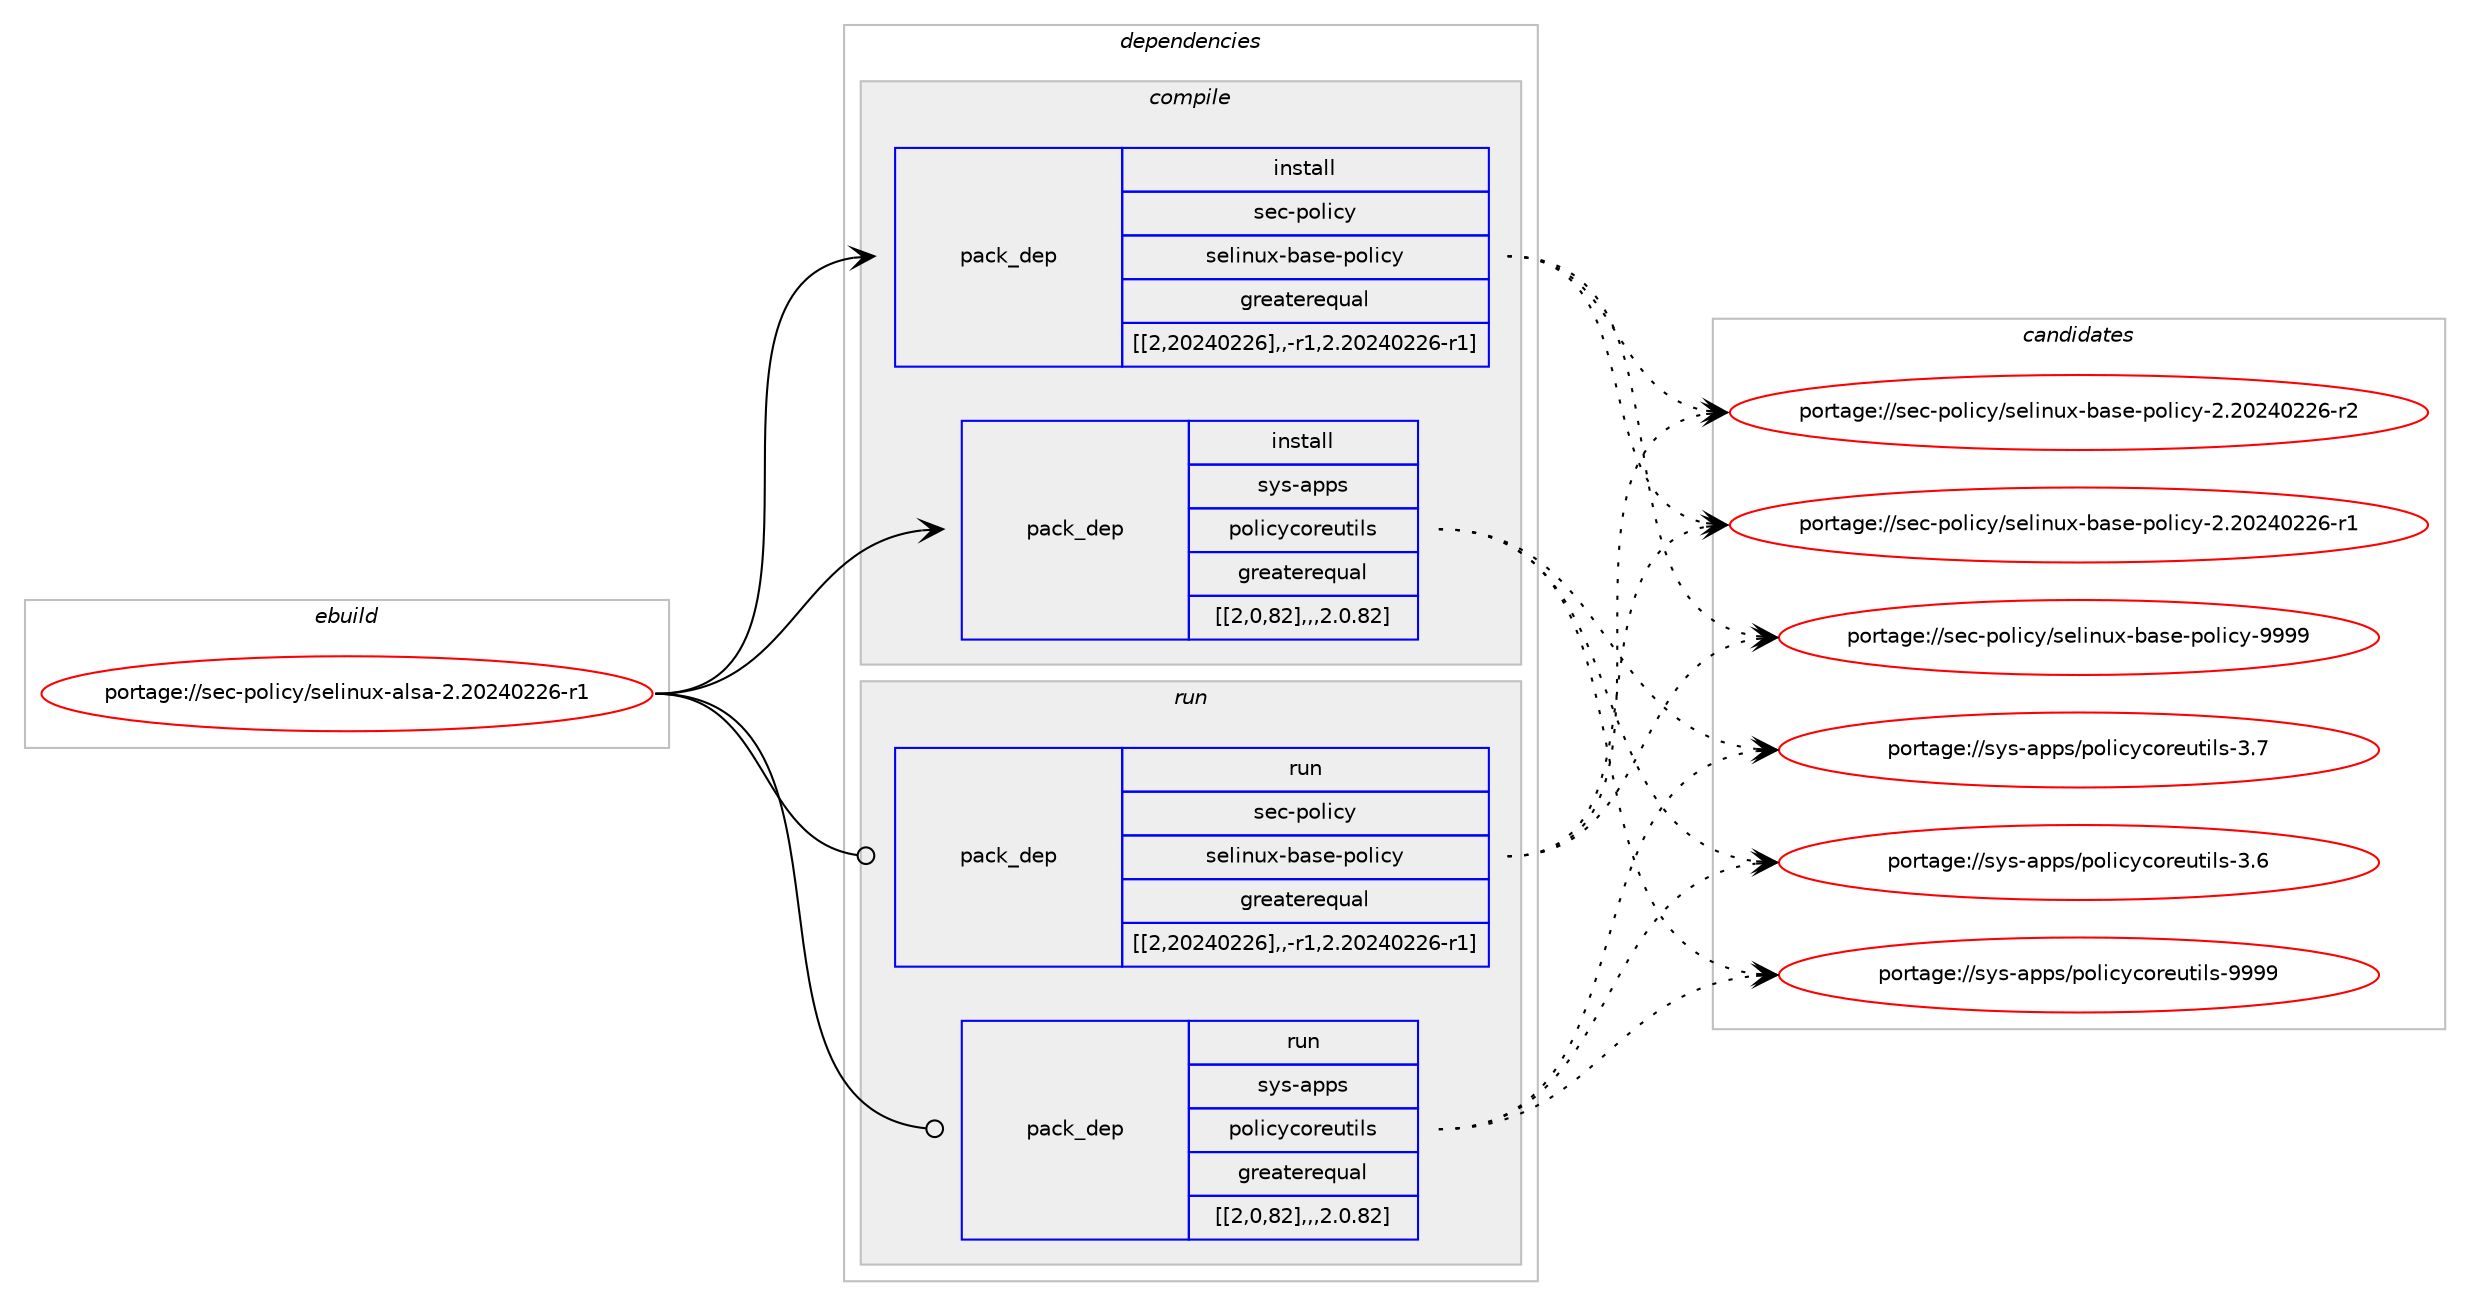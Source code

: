 digraph prolog {

# *************
# Graph options
# *************

newrank=true;
concentrate=true;
compound=true;
graph [rankdir=LR,fontname=Helvetica,fontsize=10,ranksep=1.5];#, ranksep=2.5, nodesep=0.2];
edge  [arrowhead=vee];
node  [fontname=Helvetica,fontsize=10];

# **********
# The ebuild
# **********

subgraph cluster_leftcol {
color=gray;
label=<<i>ebuild</i>>;
id [label="portage://sec-policy/selinux-alsa-2.20240226-r1", color=red, width=4, href="../sec-policy/selinux-alsa-2.20240226-r1.svg"];
}

# ****************
# The dependencies
# ****************

subgraph cluster_midcol {
color=gray;
label=<<i>dependencies</i>>;
subgraph cluster_compile {
fillcolor="#eeeeee";
style=filled;
label=<<i>compile</i>>;
subgraph pack307641 {
dependency424553 [label=<<TABLE BORDER="0" CELLBORDER="1" CELLSPACING="0" CELLPADDING="4" WIDTH="220"><TR><TD ROWSPAN="6" CELLPADDING="30">pack_dep</TD></TR><TR><TD WIDTH="110">install</TD></TR><TR><TD>sec-policy</TD></TR><TR><TD>selinux-base-policy</TD></TR><TR><TD>greaterequal</TD></TR><TR><TD>[[2,20240226],,-r1,2.20240226-r1]</TD></TR></TABLE>>, shape=none, color=blue];
}
id:e -> dependency424553:w [weight=20,style="solid",arrowhead="vee"];
subgraph pack307642 {
dependency424554 [label=<<TABLE BORDER="0" CELLBORDER="1" CELLSPACING="0" CELLPADDING="4" WIDTH="220"><TR><TD ROWSPAN="6" CELLPADDING="30">pack_dep</TD></TR><TR><TD WIDTH="110">install</TD></TR><TR><TD>sys-apps</TD></TR><TR><TD>policycoreutils</TD></TR><TR><TD>greaterequal</TD></TR><TR><TD>[[2,0,82],,,2.0.82]</TD></TR></TABLE>>, shape=none, color=blue];
}
id:e -> dependency424554:w [weight=20,style="solid",arrowhead="vee"];
}
subgraph cluster_compileandrun {
fillcolor="#eeeeee";
style=filled;
label=<<i>compile and run</i>>;
}
subgraph cluster_run {
fillcolor="#eeeeee";
style=filled;
label=<<i>run</i>>;
subgraph pack307643 {
dependency424555 [label=<<TABLE BORDER="0" CELLBORDER="1" CELLSPACING="0" CELLPADDING="4" WIDTH="220"><TR><TD ROWSPAN="6" CELLPADDING="30">pack_dep</TD></TR><TR><TD WIDTH="110">run</TD></TR><TR><TD>sec-policy</TD></TR><TR><TD>selinux-base-policy</TD></TR><TR><TD>greaterequal</TD></TR><TR><TD>[[2,20240226],,-r1,2.20240226-r1]</TD></TR></TABLE>>, shape=none, color=blue];
}
id:e -> dependency424555:w [weight=20,style="solid",arrowhead="odot"];
subgraph pack307644 {
dependency424556 [label=<<TABLE BORDER="0" CELLBORDER="1" CELLSPACING="0" CELLPADDING="4" WIDTH="220"><TR><TD ROWSPAN="6" CELLPADDING="30">pack_dep</TD></TR><TR><TD WIDTH="110">run</TD></TR><TR><TD>sys-apps</TD></TR><TR><TD>policycoreutils</TD></TR><TR><TD>greaterequal</TD></TR><TR><TD>[[2,0,82],,,2.0.82]</TD></TR></TABLE>>, shape=none, color=blue];
}
id:e -> dependency424556:w [weight=20,style="solid",arrowhead="odot"];
}
}

# **************
# The candidates
# **************

subgraph cluster_choices {
rank=same;
color=gray;
label=<<i>candidates</i>>;

subgraph choice307641 {
color=black;
nodesep=1;
choice1151019945112111108105991214711510110810511011712045989711510145112111108105991214557575757 [label="portage://sec-policy/selinux-base-policy-9999", color=red, width=4,href="../sec-policy/selinux-base-policy-9999.svg"];
choice11510199451121111081059912147115101108105110117120459897115101451121111081059912145504650485052485050544511450 [label="portage://sec-policy/selinux-base-policy-2.20240226-r2", color=red, width=4,href="../sec-policy/selinux-base-policy-2.20240226-r2.svg"];
choice11510199451121111081059912147115101108105110117120459897115101451121111081059912145504650485052485050544511449 [label="portage://sec-policy/selinux-base-policy-2.20240226-r1", color=red, width=4,href="../sec-policy/selinux-base-policy-2.20240226-r1.svg"];
dependency424553:e -> choice1151019945112111108105991214711510110810511011712045989711510145112111108105991214557575757:w [style=dotted,weight="100"];
dependency424553:e -> choice11510199451121111081059912147115101108105110117120459897115101451121111081059912145504650485052485050544511450:w [style=dotted,weight="100"];
dependency424553:e -> choice11510199451121111081059912147115101108105110117120459897115101451121111081059912145504650485052485050544511449:w [style=dotted,weight="100"];
}
subgraph choice307642 {
color=black;
nodesep=1;
choice11512111545971121121154711211110810599121991111141011171161051081154557575757 [label="portage://sys-apps/policycoreutils-9999", color=red, width=4,href="../sys-apps/policycoreutils-9999.svg"];
choice115121115459711211211547112111108105991219911111410111711610510811545514655 [label="portage://sys-apps/policycoreutils-3.7", color=red, width=4,href="../sys-apps/policycoreutils-3.7.svg"];
choice115121115459711211211547112111108105991219911111410111711610510811545514654 [label="portage://sys-apps/policycoreutils-3.6", color=red, width=4,href="../sys-apps/policycoreutils-3.6.svg"];
dependency424554:e -> choice11512111545971121121154711211110810599121991111141011171161051081154557575757:w [style=dotted,weight="100"];
dependency424554:e -> choice115121115459711211211547112111108105991219911111410111711610510811545514655:w [style=dotted,weight="100"];
dependency424554:e -> choice115121115459711211211547112111108105991219911111410111711610510811545514654:w [style=dotted,weight="100"];
}
subgraph choice307643 {
color=black;
nodesep=1;
choice1151019945112111108105991214711510110810511011712045989711510145112111108105991214557575757 [label="portage://sec-policy/selinux-base-policy-9999", color=red, width=4,href="../sec-policy/selinux-base-policy-9999.svg"];
choice11510199451121111081059912147115101108105110117120459897115101451121111081059912145504650485052485050544511450 [label="portage://sec-policy/selinux-base-policy-2.20240226-r2", color=red, width=4,href="../sec-policy/selinux-base-policy-2.20240226-r2.svg"];
choice11510199451121111081059912147115101108105110117120459897115101451121111081059912145504650485052485050544511449 [label="portage://sec-policy/selinux-base-policy-2.20240226-r1", color=red, width=4,href="../sec-policy/selinux-base-policy-2.20240226-r1.svg"];
dependency424555:e -> choice1151019945112111108105991214711510110810511011712045989711510145112111108105991214557575757:w [style=dotted,weight="100"];
dependency424555:e -> choice11510199451121111081059912147115101108105110117120459897115101451121111081059912145504650485052485050544511450:w [style=dotted,weight="100"];
dependency424555:e -> choice11510199451121111081059912147115101108105110117120459897115101451121111081059912145504650485052485050544511449:w [style=dotted,weight="100"];
}
subgraph choice307644 {
color=black;
nodesep=1;
choice11512111545971121121154711211110810599121991111141011171161051081154557575757 [label="portage://sys-apps/policycoreutils-9999", color=red, width=4,href="../sys-apps/policycoreutils-9999.svg"];
choice115121115459711211211547112111108105991219911111410111711610510811545514655 [label="portage://sys-apps/policycoreutils-3.7", color=red, width=4,href="../sys-apps/policycoreutils-3.7.svg"];
choice115121115459711211211547112111108105991219911111410111711610510811545514654 [label="portage://sys-apps/policycoreutils-3.6", color=red, width=4,href="../sys-apps/policycoreutils-3.6.svg"];
dependency424556:e -> choice11512111545971121121154711211110810599121991111141011171161051081154557575757:w [style=dotted,weight="100"];
dependency424556:e -> choice115121115459711211211547112111108105991219911111410111711610510811545514655:w [style=dotted,weight="100"];
dependency424556:e -> choice115121115459711211211547112111108105991219911111410111711610510811545514654:w [style=dotted,weight="100"];
}
}

}
